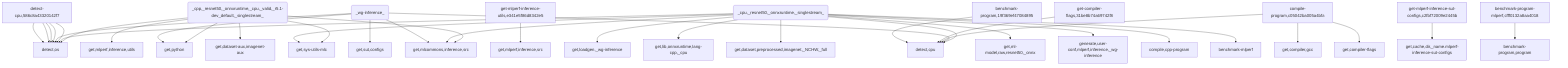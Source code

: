 graph TD
    app-mlperf-inference,d775cac873ee4231_(_cpp,_resnet50,_onnxruntime,_cpu,_valid,_r5.1-dev_default,_singlestream_) --> detect,os
    app-mlperf-inference,d775cac873ee4231_(_cpp,_resnet50,_onnxruntime,_cpu,_valid,_r5.1-dev_default,_singlestream_) --> get,sys-utils-mlc
    app-mlperf-inference,d775cac873ee4231_(_cpp,_resnet50,_onnxruntime,_cpu,_valid,_r5.1-dev_default,_singlestream_) --> get,python
    app-mlperf-inference,d775cac873ee4231_(_cpp,_resnet50,_onnxruntime,_cpu,_valid,_r5.1-dev_default,_singlestream_) --> get,mlcommons,inference,src
    get-mlperf-inference-utils,e341e5f86d8342e5 --> get,mlperf,inference,src
    app-mlperf-inference,d775cac873ee4231_(_cpp,_resnet50,_onnxruntime,_cpu,_valid,_r5.1-dev_default,_singlestream_) --> get,mlperf,inference,utils
    app-mlperf-inference,d775cac873ee4231_(_cpp,_resnet50,_onnxruntime,_cpu,_valid,_r5.1-dev_default,_singlestream_) --> get,dataset-aux,imagenet-aux
    app-mlperf-inference-mlcommons-cpp,bf62405e6c7a44bf_(_cpu,_resnet50,_onnxruntime,_singlestream_) --> detect,os
    detect-cpu,586c8a43320142f7 --> detect,os
    app-mlperf-inference-mlcommons-cpp,bf62405e6c7a44bf_(_cpu,_resnet50,_onnxruntime,_singlestream_) --> detect,cpu
    app-mlperf-inference-mlcommons-cpp,bf62405e6c7a44bf_(_cpu,_resnet50,_onnxruntime,_singlestream_) --> get,sys-utils-mlc
    app-mlperf-inference-mlcommons-cpp,bf62405e6c7a44bf_(_cpu,_resnet50,_onnxruntime,_singlestream_) --> get,loadgen,_wg-inference
    app-mlperf-inference-mlcommons-cpp,bf62405e6c7a44bf_(_cpu,_resnet50,_onnxruntime,_singlestream_) --> get,mlcommons,inference,src
    app-mlperf-inference-mlcommons-cpp,bf62405e6c7a44bf_(_cpu,_resnet50,_onnxruntime,_singlestream_) --> get,lib,onnxruntime,lang-cpp,_cpu
    app-mlperf-inference-mlcommons-cpp,bf62405e6c7a44bf_(_cpu,_resnet50,_onnxruntime,_singlestream_) --> get,dataset,preprocessed,imagenet,_NCHW,_full
    app-mlperf-inference-mlcommons-cpp,bf62405e6c7a44bf_(_cpu,_resnet50,_onnxruntime,_singlestream_) --> get,ml-model,raw,resnet50,_onnx
    generate-mlperf-inference-user-conf,3af4475745964b93_(_wg-inference_) --> detect,os
    detect-cpu,586c8a43320142f7 --> detect,os
    generate-mlperf-inference-user-conf,3af4475745964b93_(_wg-inference_) --> detect,cpu
    generate-mlperf-inference-user-conf,3af4475745964b93_(_wg-inference_) --> get,python
    get-mlperf-inference-sut-configs,c2fbf72009e2445b --> get,cache,dir,_name.mlperf-inference-sut-configs
    generate-mlperf-inference-user-conf,3af4475745964b93_(_wg-inference_) --> get,sut,configs
    generate-mlperf-inference-user-conf,3af4475745964b93_(_wg-inference_) --> get,mlcommons,inference,src
    app-mlperf-inference-mlcommons-cpp,bf62405e6c7a44bf_(_cpu,_resnet50,_onnxruntime,_singlestream_) --> generate,user-conf,mlperf,inference,_wg-inference
    detect-cpu,586c8a43320142f7 --> detect,os
    compile-program,c05042ba005a4bfa --> detect,cpu
    compile-program,c05042ba005a4bfa --> get,compiler,gcc
    detect-cpu,586c8a43320142f7 --> detect,os
    get-compiler-flags,31be8b74a69742f8 --> detect,cpu
    compile-program,c05042ba005a4bfa --> get,compiler-flags
    app-mlperf-inference-mlcommons-cpp,bf62405e6c7a44bf_(_cpu,_resnet50,_onnxruntime,_singlestream_) --> compile,cpp-program
    detect-cpu,586c8a43320142f7 --> detect,os
    benchmark-program,19f369ef47084895 --> detect,cpu
    benchmark-program-mlperf,cfff0132a8aa4018 --> benchmark-program,program
    app-mlperf-inference-mlcommons-cpp,bf62405e6c7a44bf_(_cpu,_resnet50,_onnxruntime,_singlestream_) --> benchmark-mlperf